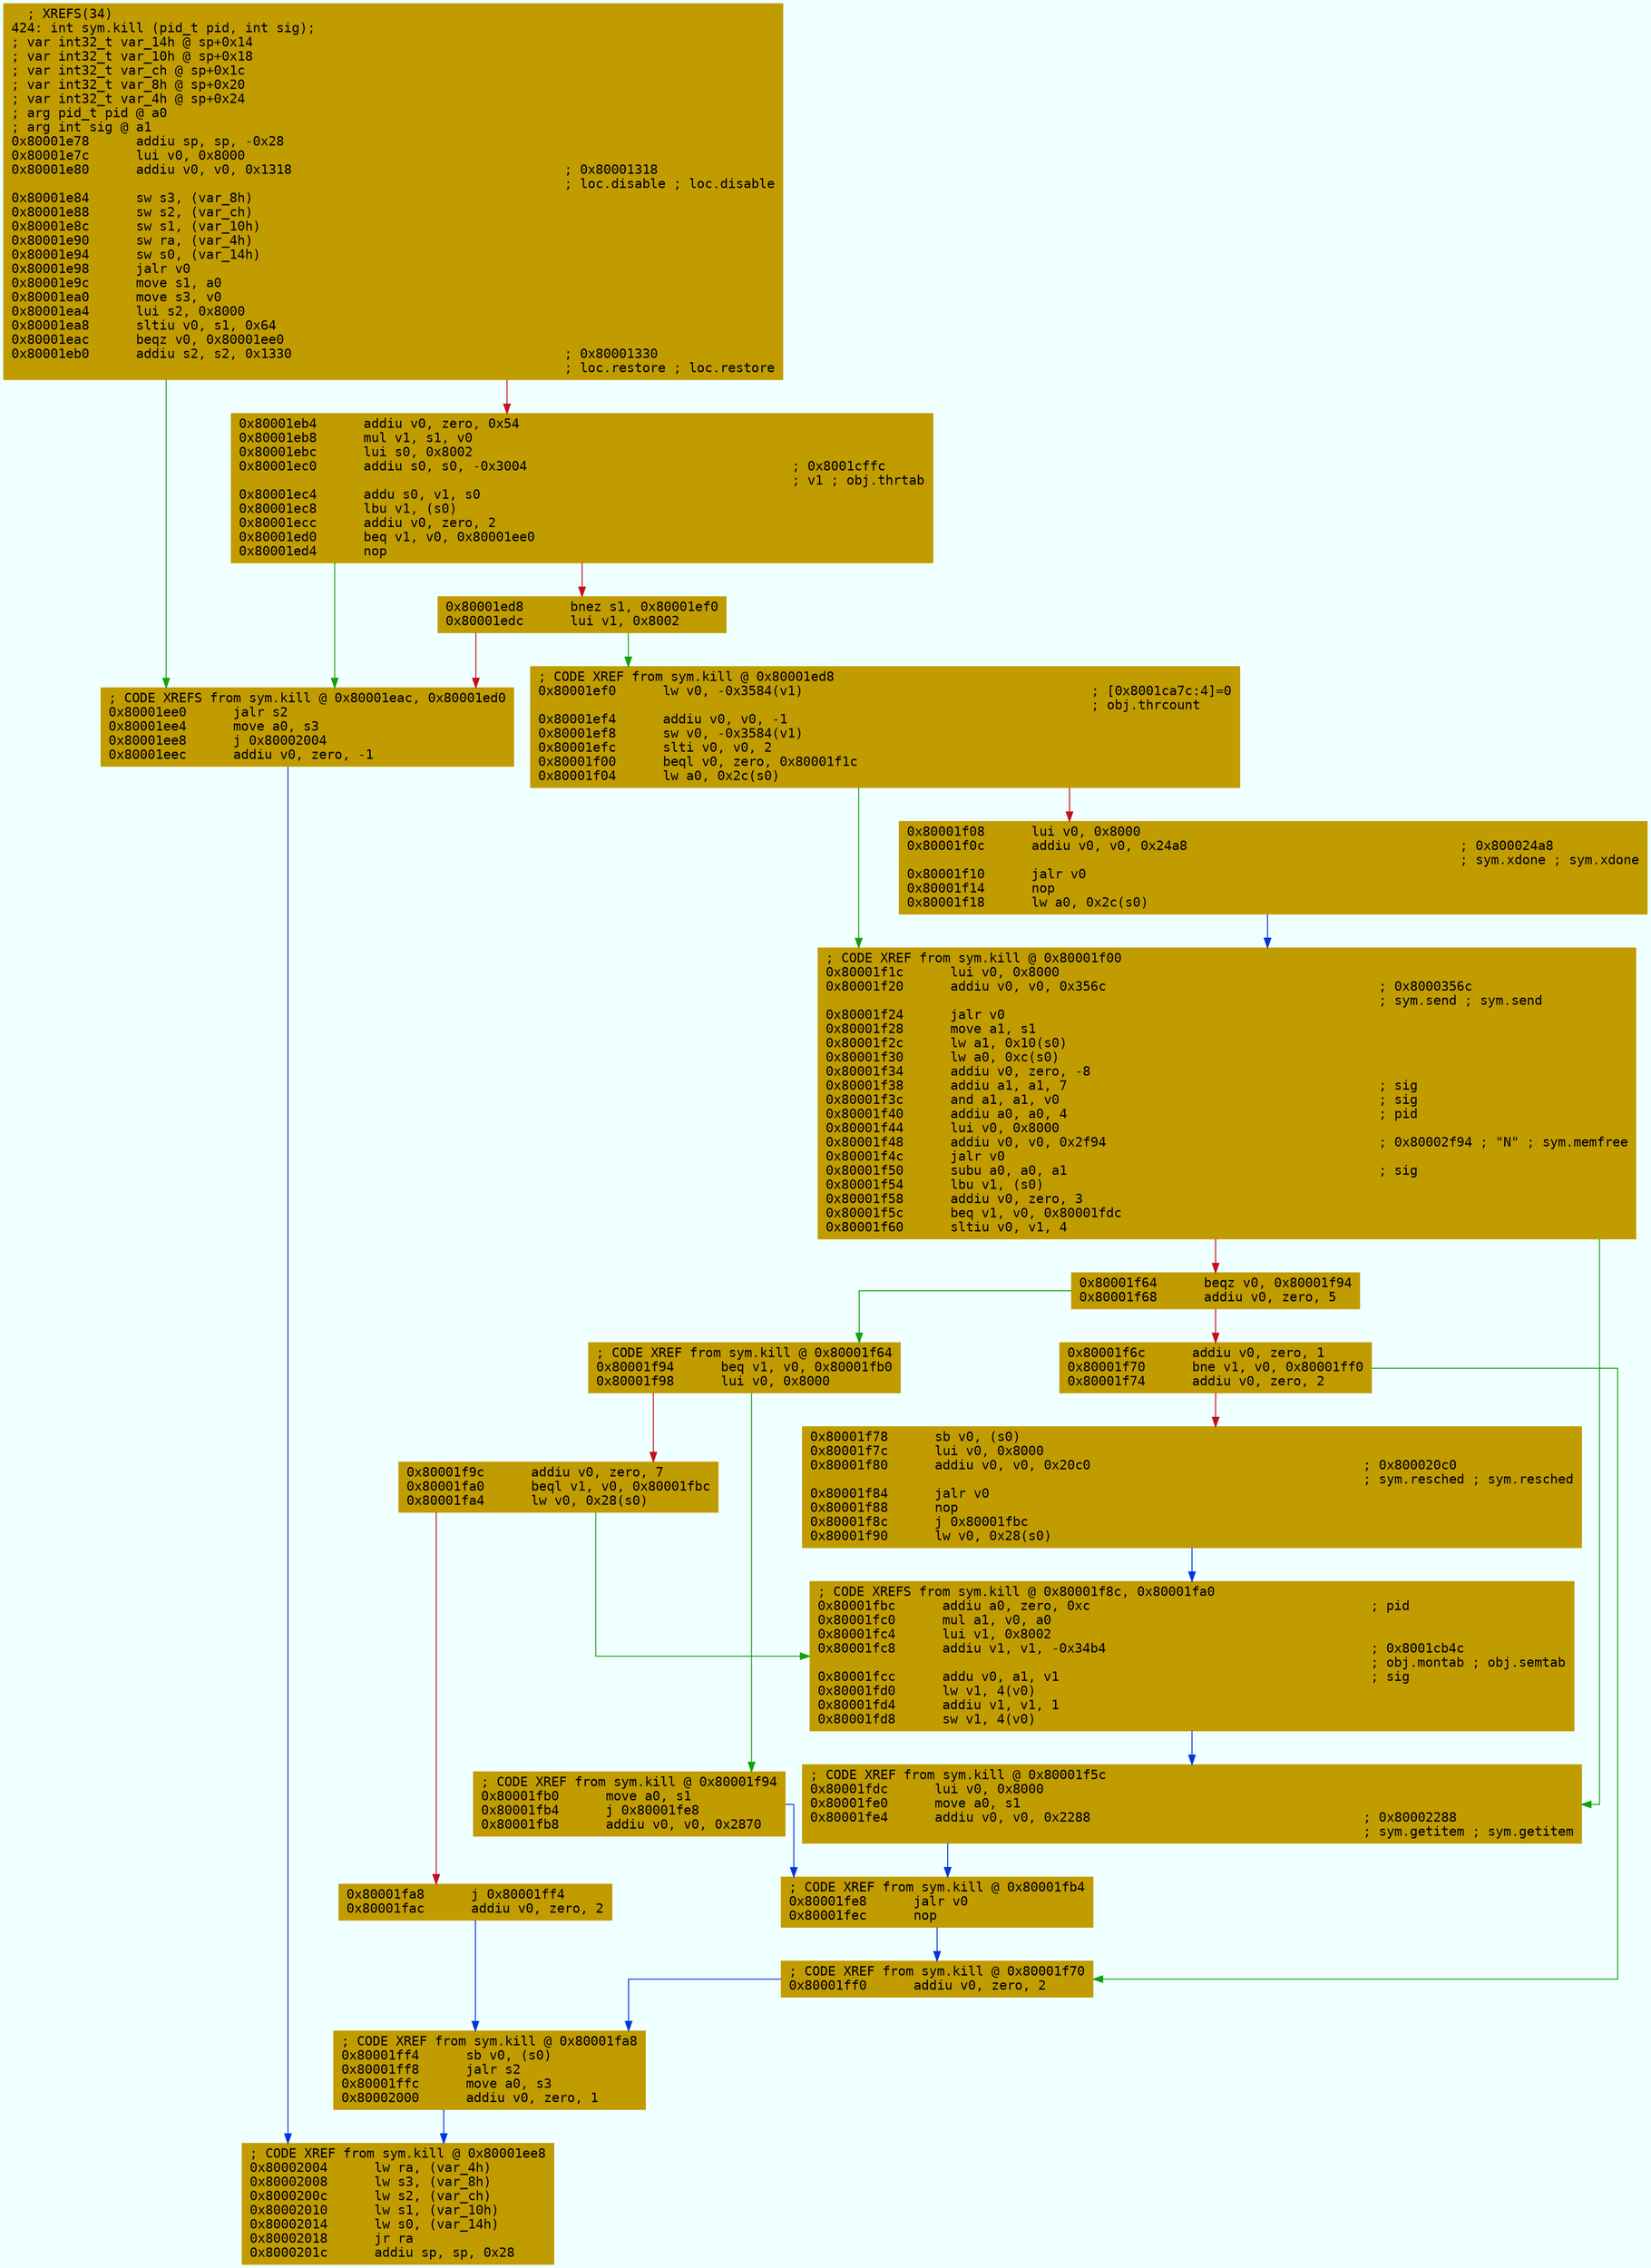 digraph code {
	graph [bgcolor=azure fontsize=8 fontname="Courier" splines="ortho"];
	node [fillcolor=gray style=filled shape=box];
	edge [arrowhead="normal"];
	"0x80001e78" [URL="sym.kill/0x80001e78", fillcolor="#c19c00",color="#c19c00", fontname="Courier",label="  ; XREFS(34)\l424: int sym.kill (pid_t pid, int sig);\l; var int32_t var_14h @ sp+0x14\l; var int32_t var_10h @ sp+0x18\l; var int32_t var_ch @ sp+0x1c\l; var int32_t var_8h @ sp+0x20\l; var int32_t var_4h @ sp+0x24\l; arg pid_t pid @ a0\l; arg int sig @ a1\l0x80001e78      addiu sp, sp, -0x28\l0x80001e7c      lui v0, 0x8000\l0x80001e80      addiu v0, v0, 0x1318                                   ; 0x80001318\l                                                                       ; loc.disable ; loc.disable\l0x80001e84      sw s3, (var_8h)\l0x80001e88      sw s2, (var_ch)\l0x80001e8c      sw s1, (var_10h)\l0x80001e90      sw ra, (var_4h)\l0x80001e94      sw s0, (var_14h)\l0x80001e98      jalr v0\l0x80001e9c      move s1, a0\l0x80001ea0      move s3, v0\l0x80001ea4      lui s2, 0x8000\l0x80001ea8      sltiu v0, s1, 0x64\l0x80001eac      beqz v0, 0x80001ee0\l0x80001eb0      addiu s2, s2, 0x1330                                   ; 0x80001330\l                                                                       ; loc.restore ; loc.restore\l"]
	"0x80001eb4" [URL="sym.kill/0x80001eb4", fillcolor="#c19c00",color="#c19c00", fontname="Courier",label="0x80001eb4      addiu v0, zero, 0x54\l0x80001eb8      mul v1, s1, v0\l0x80001ebc      lui s0, 0x8002\l0x80001ec0      addiu s0, s0, -0x3004                                  ; 0x8001cffc\l                                                                       ; v1 ; obj.thrtab\l0x80001ec4      addu s0, v1, s0\l0x80001ec8      lbu v1, (s0)\l0x80001ecc      addiu v0, zero, 2\l0x80001ed0      beq v1, v0, 0x80001ee0\l0x80001ed4      nop\l"]
	"0x80001ed8" [URL="sym.kill/0x80001ed8", fillcolor="#c19c00",color="#c19c00", fontname="Courier",label="0x80001ed8      bnez s1, 0x80001ef0\l0x80001edc      lui v1, 0x8002\l"]
	"0x80001ee0" [URL="sym.kill/0x80001ee0", fillcolor="#c19c00",color="#c19c00", fontname="Courier",label="; CODE XREFS from sym.kill @ 0x80001eac, 0x80001ed0\l0x80001ee0      jalr s2\l0x80001ee4      move a0, s3\l0x80001ee8      j 0x80002004\l0x80001eec      addiu v0, zero, -1\l"]
	"0x80001ef0" [URL="sym.kill/0x80001ef0", fillcolor="#c19c00",color="#c19c00", fontname="Courier",label="; CODE XREF from sym.kill @ 0x80001ed8\l0x80001ef0      lw v0, -0x3584(v1)                                     ; [0x8001ca7c:4]=0\l                                                                       ; obj.thrcount\l0x80001ef4      addiu v0, v0, -1\l0x80001ef8      sw v0, -0x3584(v1)\l0x80001efc      slti v0, v0, 2\l0x80001f00      beql v0, zero, 0x80001f1c\l0x80001f04      lw a0, 0x2c(s0)\l"]
	"0x80001f08" [URL="sym.kill/0x80001f08", fillcolor="#c19c00",color="#c19c00", fontname="Courier",label="0x80001f08      lui v0, 0x8000\l0x80001f0c      addiu v0, v0, 0x24a8                                   ; 0x800024a8\l                                                                       ; sym.xdone ; sym.xdone\l0x80001f10      jalr v0\l0x80001f14      nop\l0x80001f18      lw a0, 0x2c(s0)\l"]
	"0x80001f1c" [URL="sym.kill/0x80001f1c", fillcolor="#c19c00",color="#c19c00", fontname="Courier",label="; CODE XREF from sym.kill @ 0x80001f00\l0x80001f1c      lui v0, 0x8000\l0x80001f20      addiu v0, v0, 0x356c                                   ; 0x8000356c\l                                                                       ; sym.send ; sym.send\l0x80001f24      jalr v0\l0x80001f28      move a1, s1\l0x80001f2c      lw a1, 0x10(s0)\l0x80001f30      lw a0, 0xc(s0)\l0x80001f34      addiu v0, zero, -8\l0x80001f38      addiu a1, a1, 7                                        ; sig\l0x80001f3c      and a1, a1, v0                                         ; sig\l0x80001f40      addiu a0, a0, 4                                        ; pid\l0x80001f44      lui v0, 0x8000\l0x80001f48      addiu v0, v0, 0x2f94                                   ; 0x80002f94 ; \"N\" ; sym.memfree\l0x80001f4c      jalr v0\l0x80001f50      subu a0, a0, a1                                        ; sig\l0x80001f54      lbu v1, (s0)\l0x80001f58      addiu v0, zero, 3\l0x80001f5c      beq v1, v0, 0x80001fdc\l0x80001f60      sltiu v0, v1, 4\l"]
	"0x80001f64" [URL="sym.kill/0x80001f64", fillcolor="#c19c00",color="#c19c00", fontname="Courier",label="0x80001f64      beqz v0, 0x80001f94\l0x80001f68      addiu v0, zero, 5\l"]
	"0x80001f6c" [URL="sym.kill/0x80001f6c", fillcolor="#c19c00",color="#c19c00", fontname="Courier",label="0x80001f6c      addiu v0, zero, 1\l0x80001f70      bne v1, v0, 0x80001ff0\l0x80001f74      addiu v0, zero, 2\l"]
	"0x80001f78" [URL="sym.kill/0x80001f78", fillcolor="#c19c00",color="#c19c00", fontname="Courier",label="0x80001f78      sb v0, (s0)\l0x80001f7c      lui v0, 0x8000\l0x80001f80      addiu v0, v0, 0x20c0                                   ; 0x800020c0\l                                                                       ; sym.resched ; sym.resched\l0x80001f84      jalr v0\l0x80001f88      nop\l0x80001f8c      j 0x80001fbc\l0x80001f90      lw v0, 0x28(s0)\l"]
	"0x80001f94" [URL="sym.kill/0x80001f94", fillcolor="#c19c00",color="#c19c00", fontname="Courier",label="; CODE XREF from sym.kill @ 0x80001f64\l0x80001f94      beq v1, v0, 0x80001fb0\l0x80001f98      lui v0, 0x8000\l"]
	"0x80001f9c" [URL="sym.kill/0x80001f9c", fillcolor="#c19c00",color="#c19c00", fontname="Courier",label="0x80001f9c      addiu v0, zero, 7\l0x80001fa0      beql v1, v0, 0x80001fbc\l0x80001fa4      lw v0, 0x28(s0)\l"]
	"0x80001fa8" [URL="sym.kill/0x80001fa8", fillcolor="#c19c00",color="#c19c00", fontname="Courier",label="0x80001fa8      j 0x80001ff4\l0x80001fac      addiu v0, zero, 2\l"]
	"0x80001fb0" [URL="sym.kill/0x80001fb0", fillcolor="#c19c00",color="#c19c00", fontname="Courier",label="; CODE XREF from sym.kill @ 0x80001f94\l0x80001fb0      move a0, s1\l0x80001fb4      j 0x80001fe8\l0x80001fb8      addiu v0, v0, 0x2870\l"]
	"0x80001fbc" [URL="sym.kill/0x80001fbc", fillcolor="#c19c00",color="#c19c00", fontname="Courier",label="; CODE XREFS from sym.kill @ 0x80001f8c, 0x80001fa0\l0x80001fbc      addiu a0, zero, 0xc                                    ; pid\l0x80001fc0      mul a1, v0, a0\l0x80001fc4      lui v1, 0x8002\l0x80001fc8      addiu v1, v1, -0x34b4                                  ; 0x8001cb4c\l                                                                       ; obj.montab ; obj.semtab\l0x80001fcc      addu v0, a1, v1                                        ; sig\l0x80001fd0      lw v1, 4(v0)\l0x80001fd4      addiu v1, v1, 1\l0x80001fd8      sw v1, 4(v0)\l"]
	"0x80001fdc" [URL="sym.kill/0x80001fdc", fillcolor="#c19c00",color="#c19c00", fontname="Courier",label="; CODE XREF from sym.kill @ 0x80001f5c\l0x80001fdc      lui v0, 0x8000\l0x80001fe0      move a0, s1\l0x80001fe4      addiu v0, v0, 0x2288                                   ; 0x80002288\l                                                                       ; sym.getitem ; sym.getitem\l"]
	"0x80001fe8" [URL="sym.kill/0x80001fe8", fillcolor="#c19c00",color="#c19c00", fontname="Courier",label="; CODE XREF from sym.kill @ 0x80001fb4\l0x80001fe8      jalr v0\l0x80001fec      nop\l"]
	"0x80001ff0" [URL="sym.kill/0x80001ff0", fillcolor="#c19c00",color="#c19c00", fontname="Courier",label="; CODE XREF from sym.kill @ 0x80001f70\l0x80001ff0      addiu v0, zero, 2\l"]
	"0x80001ff4" [URL="sym.kill/0x80001ff4", fillcolor="#c19c00",color="#c19c00", fontname="Courier",label="; CODE XREF from sym.kill @ 0x80001fa8\l0x80001ff4      sb v0, (s0)\l0x80001ff8      jalr s2\l0x80001ffc      move a0, s3\l0x80002000      addiu v0, zero, 1\l"]
	"0x80002004" [URL="sym.kill/0x80002004", fillcolor="#c19c00",color="#c19c00", fontname="Courier",label="; CODE XREF from sym.kill @ 0x80001ee8\l0x80002004      lw ra, (var_4h)\l0x80002008      lw s3, (var_8h)\l0x8000200c      lw s2, (var_ch)\l0x80002010      lw s1, (var_10h)\l0x80002014      lw s0, (var_14h)\l0x80002018      jr ra\l0x8000201c      addiu sp, sp, 0x28\l"]
        "0x80001e78" -> "0x80001ee0" [color="#13a10e"];
        "0x80001e78" -> "0x80001eb4" [color="#c50f1f"];
        "0x80001eb4" -> "0x80001ee0" [color="#13a10e"];
        "0x80001eb4" -> "0x80001ed8" [color="#c50f1f"];
        "0x80001ed8" -> "0x80001ef0" [color="#13a10e"];
        "0x80001ed8" -> "0x80001ee0" [color="#c50f1f"];
        "0x80001ee0" -> "0x80002004" [color="#0037da"];
        "0x80001ef0" -> "0x80001f1c" [color="#13a10e"];
        "0x80001ef0" -> "0x80001f08" [color="#c50f1f"];
        "0x80001f08" -> "0x80001f1c" [color="#0037da"];
        "0x80001f1c" -> "0x80001fdc" [color="#13a10e"];
        "0x80001f1c" -> "0x80001f64" [color="#c50f1f"];
        "0x80001f64" -> "0x80001f94" [color="#13a10e"];
        "0x80001f64" -> "0x80001f6c" [color="#c50f1f"];
        "0x80001f6c" -> "0x80001ff0" [color="#13a10e"];
        "0x80001f6c" -> "0x80001f78" [color="#c50f1f"];
        "0x80001f78" -> "0x80001fbc" [color="#0037da"];
        "0x80001f94" -> "0x80001fb0" [color="#13a10e"];
        "0x80001f94" -> "0x80001f9c" [color="#c50f1f"];
        "0x80001f9c" -> "0x80001fbc" [color="#13a10e"];
        "0x80001f9c" -> "0x80001fa8" [color="#c50f1f"];
        "0x80001fa8" -> "0x80001ff4" [color="#0037da"];
        "0x80001fb0" -> "0x80001fe8" [color="#0037da"];
        "0x80001fbc" -> "0x80001fdc" [color="#0037da"];
        "0x80001fdc" -> "0x80001fe8" [color="#0037da"];
        "0x80001fe8" -> "0x80001ff0" [color="#0037da"];
        "0x80001ff0" -> "0x80001ff4" [color="#0037da"];
        "0x80001ff4" -> "0x80002004" [color="#0037da"];
}
